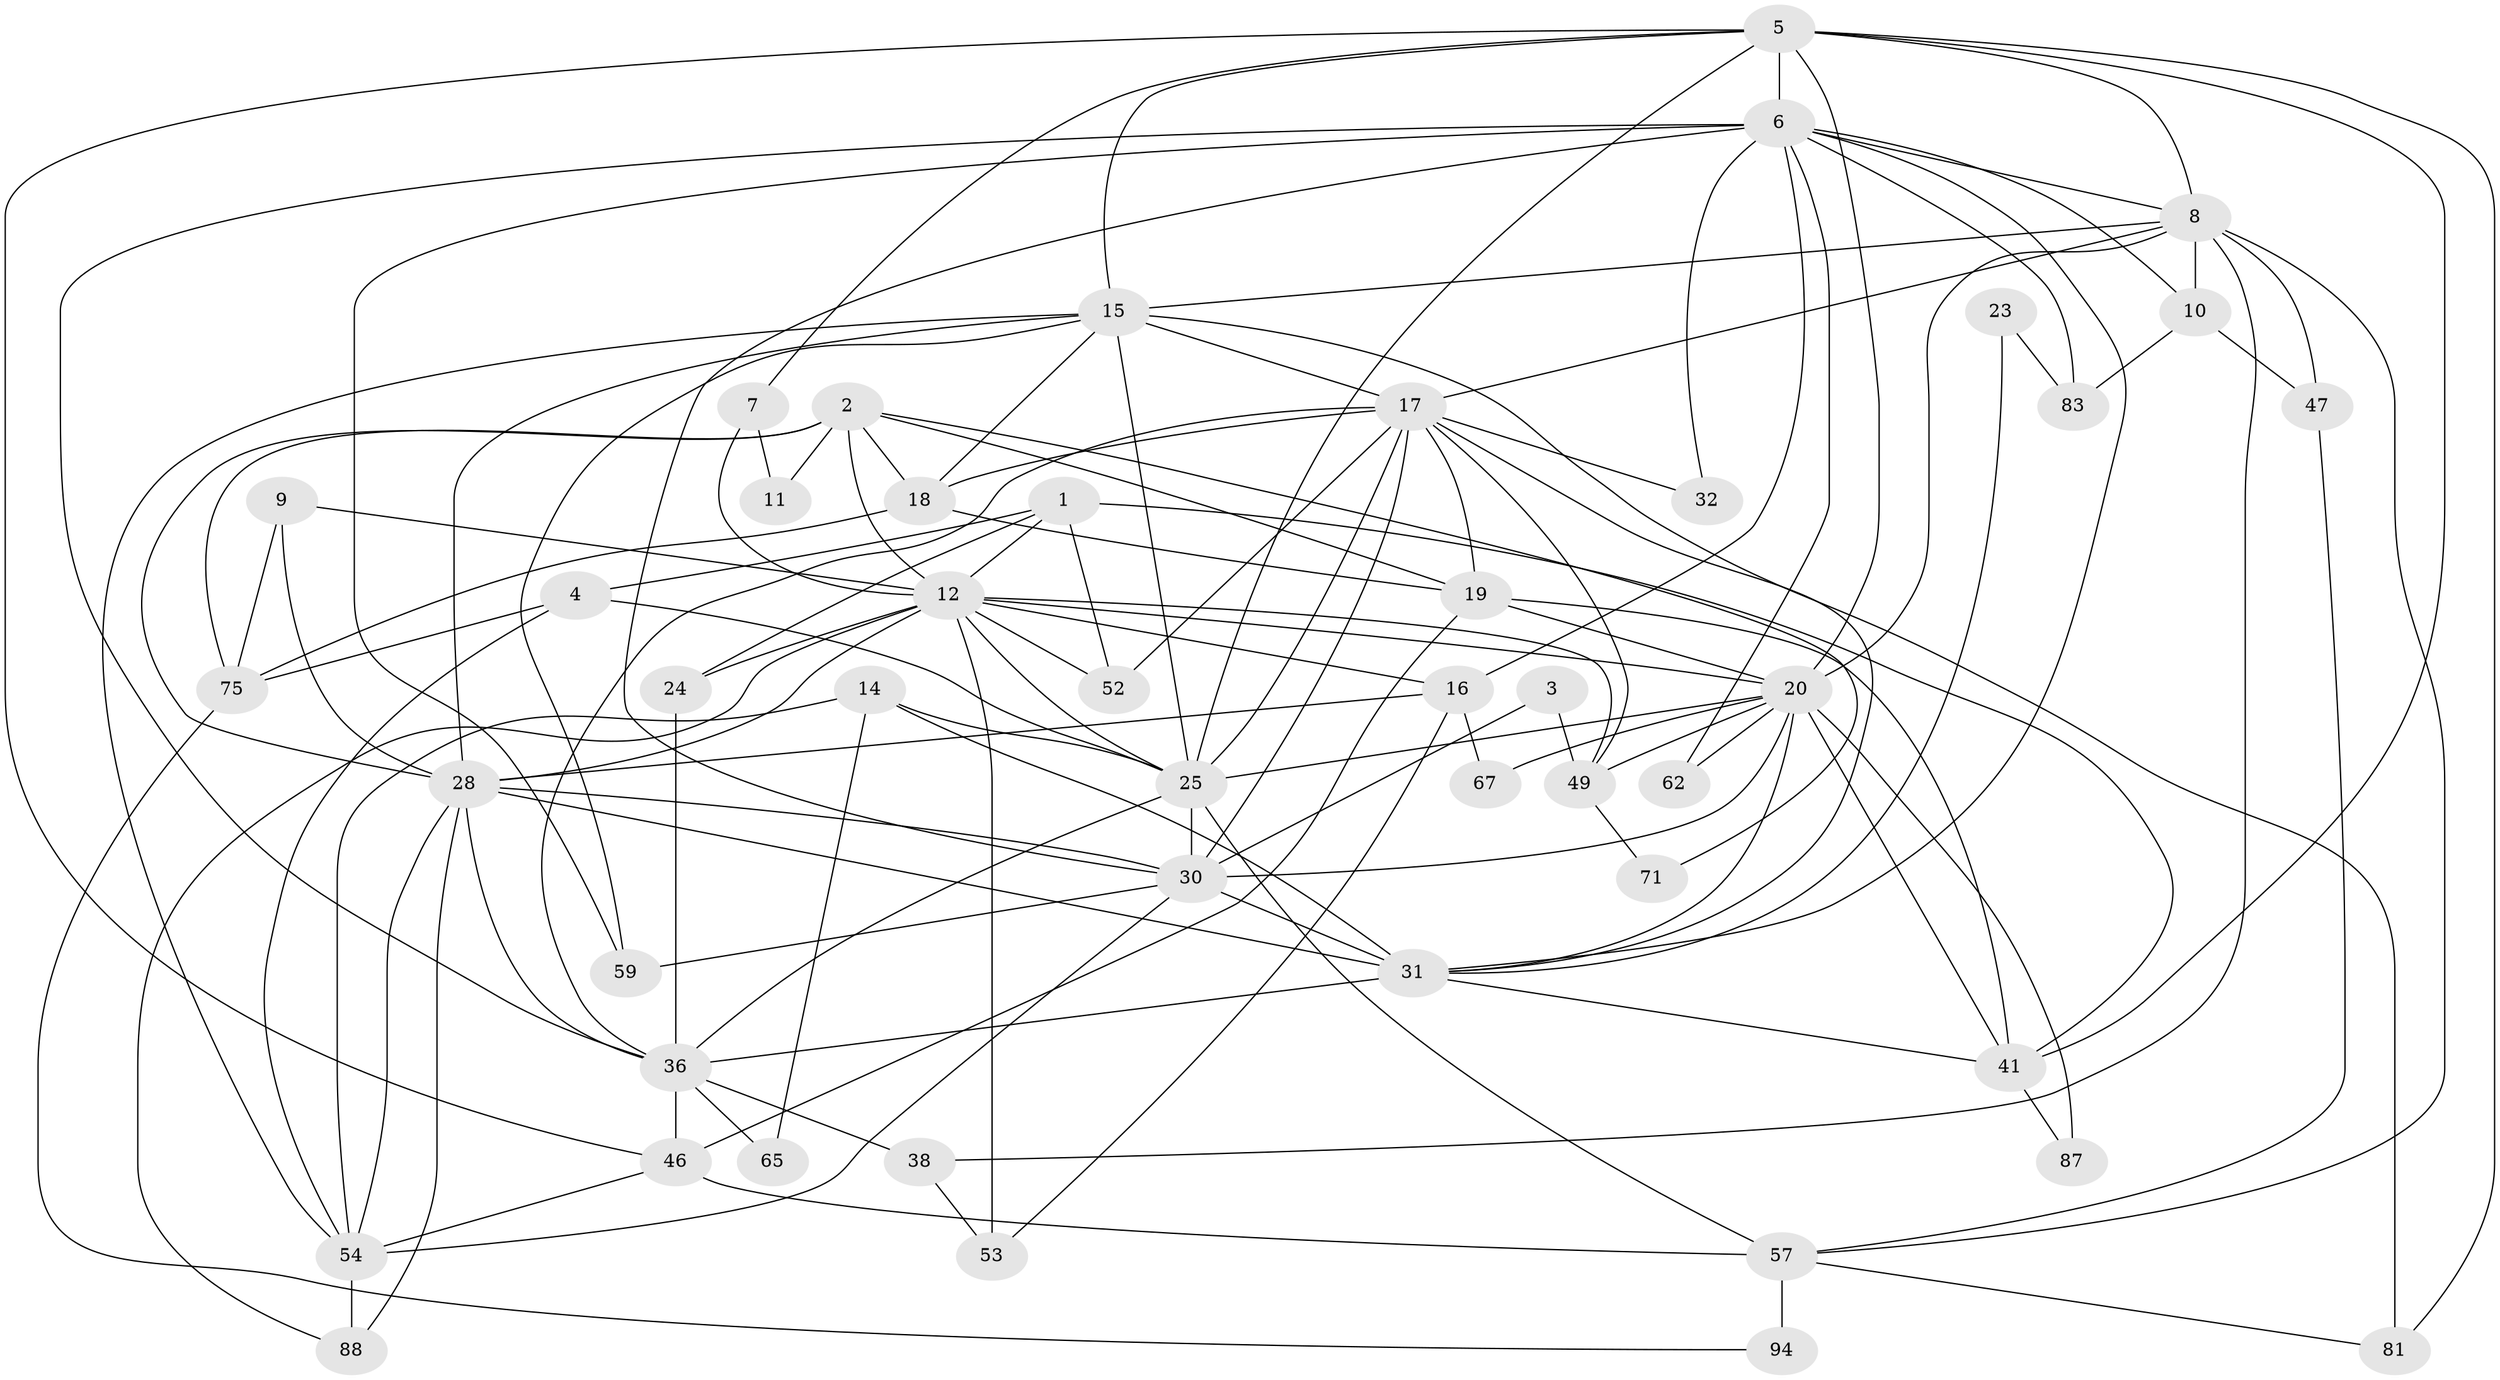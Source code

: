 // original degree distribution, {4: 0.30526315789473685, 2: 0.12631578947368421, 3: 0.2631578947368421, 6: 0.05263157894736842, 5: 0.18947368421052632, 7: 0.042105263157894736, 9: 0.010526315789473684, 8: 0.010526315789473684}
// Generated by graph-tools (version 1.1) at 2025/18/03/04/25 18:18:59]
// undirected, 47 vertices, 124 edges
graph export_dot {
graph [start="1"]
  node [color=gray90,style=filled];
  1 [super="+84"];
  2 [super="+72+50"];
  3;
  4;
  5 [super="+21"];
  6 [super="+33+26"];
  7;
  8 [super="+92+43+39"];
  9;
  10 [super="+35"];
  11;
  12 [super="+13"];
  14;
  15 [super="+40"];
  16;
  17 [super="+27"];
  18 [super="+68"];
  19 [super="+44"];
  20 [super="+69+89+56+34"];
  23;
  24;
  25 [super="+64+42"];
  28 [super="+63+55+73"];
  30 [super="+58"];
  31 [super="+51+48"];
  32;
  36 [super="+93+74"];
  38 [super="+90"];
  41 [super="+78"];
  46 [super="+86"];
  47 [super="+60"];
  49;
  52;
  53;
  54 [super="+91"];
  57 [super="+80"];
  59;
  62;
  65;
  67;
  71;
  75;
  81;
  83;
  87;
  88;
  94;
  1 -- 24 [weight=2];
  1 -- 41;
  1 -- 12;
  1 -- 4;
  1 -- 52;
  2 -- 12 [weight=2];
  2 -- 18;
  2 -- 11;
  2 -- 19;
  2 -- 75;
  2 -- 28;
  2 -- 71;
  3 -- 49;
  3 -- 30;
  4 -- 54;
  4 -- 75;
  4 -- 25;
  5 -- 15;
  5 -- 6;
  5 -- 7;
  5 -- 8;
  5 -- 41;
  5 -- 46;
  5 -- 81;
  5 -- 20;
  5 -- 25;
  6 -- 62;
  6 -- 32;
  6 -- 83 [weight=2];
  6 -- 30 [weight=2];
  6 -- 16;
  6 -- 59;
  6 -- 31;
  6 -- 8 [weight=2];
  6 -- 36 [weight=2];
  6 -- 10;
  7 -- 11;
  7 -- 12;
  8 -- 38;
  8 -- 57;
  8 -- 10;
  8 -- 47;
  8 -- 15 [weight=2];
  8 -- 17;
  8 -- 20;
  9 -- 75;
  9 -- 28;
  9 -- 12;
  10 -- 47;
  10 -- 83;
  12 -- 20;
  12 -- 16;
  12 -- 49;
  12 -- 52 [weight=2];
  12 -- 53;
  12 -- 88;
  12 -- 24;
  12 -- 28 [weight=2];
  12 -- 25;
  14 -- 25;
  14 -- 54;
  14 -- 65;
  14 -- 31;
  15 -- 54;
  15 -- 17 [weight=2];
  15 -- 81;
  15 -- 25;
  15 -- 59;
  15 -- 28;
  15 -- 18;
  16 -- 53;
  16 -- 67;
  16 -- 28;
  17 -- 19;
  17 -- 32;
  17 -- 36;
  17 -- 49;
  17 -- 52;
  17 -- 25;
  17 -- 31;
  17 -- 30;
  17 -- 18;
  18 -- 19;
  18 -- 75;
  19 -- 20;
  19 -- 41;
  19 -- 46;
  20 -- 49;
  20 -- 25 [weight=2];
  20 -- 30 [weight=2];
  20 -- 31;
  20 -- 41;
  20 -- 67;
  20 -- 62;
  20 -- 87;
  23 -- 83;
  23 -- 31;
  24 -- 36;
  25 -- 57;
  25 -- 30;
  25 -- 36;
  28 -- 31 [weight=2];
  28 -- 36 [weight=2];
  28 -- 54;
  28 -- 88;
  28 -- 30;
  30 -- 59;
  30 -- 54;
  30 -- 31 [weight=2];
  31 -- 41;
  31 -- 36;
  36 -- 38 [weight=2];
  36 -- 46;
  36 -- 65;
  38 -- 53;
  41 -- 87;
  46 -- 54;
  46 -- 57;
  47 -- 57;
  49 -- 71;
  54 -- 88;
  57 -- 94 [weight=2];
  57 -- 81;
  75 -- 94;
}
